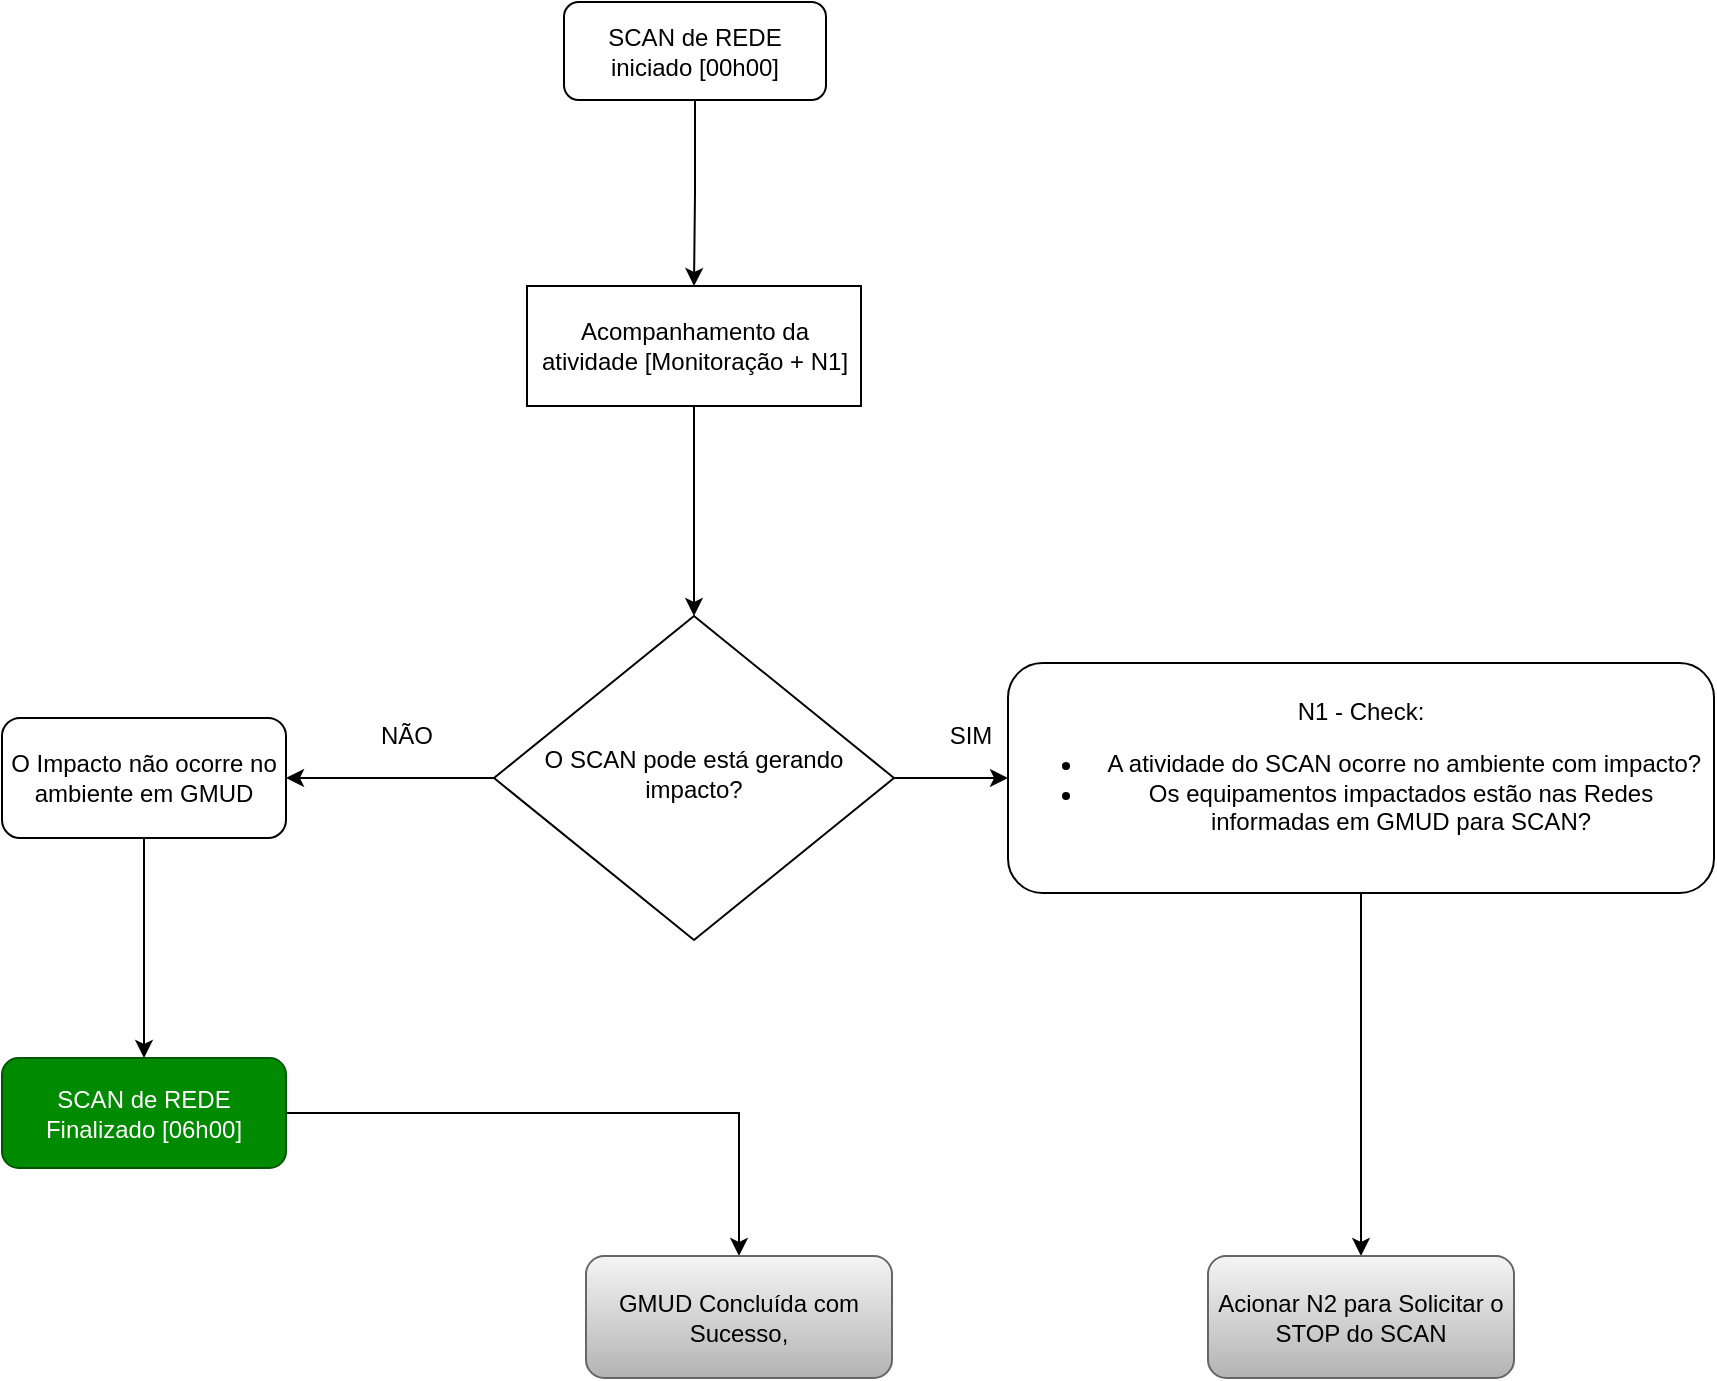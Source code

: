 <mxfile version="21.0.8" type="github">
  <diagram id="C5RBs43oDa-KdzZeNtuy" name="Page-1">
    <mxGraphModel dx="1434" dy="754" grid="0" gridSize="10" guides="1" tooltips="1" connect="1" arrows="1" fold="1" page="1" pageScale="1" pageWidth="827" pageHeight="1169" math="0" shadow="0">
      <root>
        <mxCell id="WIyWlLk6GJQsqaUBKTNV-0" />
        <mxCell id="WIyWlLk6GJQsqaUBKTNV-1" parent="WIyWlLk6GJQsqaUBKTNV-0" />
        <mxCell id="_X4PcI74t75V71Dqwnn3-6" value="" style="edgeStyle=orthogonalEdgeStyle;rounded=0;orthogonalLoop=1;jettySize=auto;html=1;entryX=0;entryY=0.5;entryDx=0;entryDy=0;" parent="WIyWlLk6GJQsqaUBKTNV-1" source="WIyWlLk6GJQsqaUBKTNV-6" target="x7gvPWtZi-XUU4ScJdFL-6" edge="1">
          <mxGeometry relative="1" as="geometry">
            <mxPoint x="581" y="423" as="targetPoint" />
          </mxGeometry>
        </mxCell>
        <mxCell id="_X4PcI74t75V71Dqwnn3-18" value="" style="edgeStyle=orthogonalEdgeStyle;rounded=0;orthogonalLoop=1;jettySize=auto;html=1;" parent="WIyWlLk6GJQsqaUBKTNV-1" source="WIyWlLk6GJQsqaUBKTNV-6" target="x7gvPWtZi-XUU4ScJdFL-5" edge="1">
          <mxGeometry relative="1" as="geometry">
            <mxPoint x="142" y="423" as="targetPoint" />
          </mxGeometry>
        </mxCell>
        <mxCell id="WIyWlLk6GJQsqaUBKTNV-6" value="O SCAN pode está gerando impacto?" style="rhombus;whiteSpace=wrap;html=1;shadow=0;fontFamily=Helvetica;fontSize=12;align=center;strokeWidth=1;spacing=6;spacingTop=-4;" parent="WIyWlLk6GJQsqaUBKTNV-1" vertex="1">
          <mxGeometry x="268" y="342" width="200" height="162" as="geometry" />
        </mxCell>
        <mxCell id="_X4PcI74t75V71Dqwnn3-10" value="" style="edgeStyle=orthogonalEdgeStyle;rounded=0;orthogonalLoop=1;jettySize=auto;html=1;entryX=0.5;entryY=0;entryDx=0;entryDy=0;" parent="WIyWlLk6GJQsqaUBKTNV-1" source="WIyWlLk6GJQsqaUBKTNV-7" target="x7gvPWtZi-XUU4ScJdFL-0" edge="1">
          <mxGeometry relative="1" as="geometry" />
        </mxCell>
        <mxCell id="WIyWlLk6GJQsqaUBKTNV-7" value="SCAN de REDE iniciado [00h00]" style="rounded=1;whiteSpace=wrap;html=1;fontSize=12;glass=0;strokeWidth=1;shadow=0;" parent="WIyWlLk6GJQsqaUBKTNV-1" vertex="1">
          <mxGeometry x="303" y="35" width="131" height="49" as="geometry" />
        </mxCell>
        <mxCell id="_X4PcI74t75V71Dqwnn3-21" value="" style="edgeStyle=orthogonalEdgeStyle;rounded=0;orthogonalLoop=1;jettySize=auto;html=1;" parent="WIyWlLk6GJQsqaUBKTNV-1" source="_X4PcI74t75V71Dqwnn3-2" target="_X4PcI74t75V71Dqwnn3-11" edge="1">
          <mxGeometry relative="1" as="geometry" />
        </mxCell>
        <mxCell id="_X4PcI74t75V71Dqwnn3-2" value="SCAN de REDE Finalizado [06h00]" style="rounded=1;whiteSpace=wrap;html=1;fontSize=12;glass=0;strokeWidth=1;shadow=0;fillColor=#008a00;fontColor=#ffffff;strokeColor=#005700;" parent="WIyWlLk6GJQsqaUBKTNV-1" vertex="1">
          <mxGeometry x="22" y="563" width="142" height="55" as="geometry" />
        </mxCell>
        <mxCell id="_X4PcI74t75V71Dqwnn3-11" value="&lt;div&gt;GMUD Concluída com Sucesso,&lt;/div&gt;" style="rounded=1;whiteSpace=wrap;html=1;fontSize=12;glass=0;strokeWidth=1;shadow=0;fillColor=#f5f5f5;gradientColor=#b3b3b3;strokeColor=#666666;" parent="WIyWlLk6GJQsqaUBKTNV-1" vertex="1">
          <mxGeometry x="314" y="662" width="153" height="61" as="geometry" />
        </mxCell>
        <mxCell id="x7gvPWtZi-XUU4ScJdFL-1" style="edgeStyle=orthogonalEdgeStyle;rounded=0;orthogonalLoop=1;jettySize=auto;html=1;exitX=0.5;exitY=1;exitDx=0;exitDy=0;" edge="1" parent="WIyWlLk6GJQsqaUBKTNV-1" source="x7gvPWtZi-XUU4ScJdFL-0" target="WIyWlLk6GJQsqaUBKTNV-6">
          <mxGeometry relative="1" as="geometry">
            <mxPoint x="366" y="378" as="targetPoint" />
          </mxGeometry>
        </mxCell>
        <mxCell id="x7gvPWtZi-XUU4ScJdFL-0" value="Acompanhamento da atividade [Monitoração + N1]" style="rounded=0;whiteSpace=wrap;html=1;" vertex="1" parent="WIyWlLk6GJQsqaUBKTNV-1">
          <mxGeometry x="284.5" y="177" width="167" height="60" as="geometry" />
        </mxCell>
        <mxCell id="x7gvPWtZi-XUU4ScJdFL-10" value="" style="edgeStyle=orthogonalEdgeStyle;rounded=0;orthogonalLoop=1;jettySize=auto;html=1;" edge="1" parent="WIyWlLk6GJQsqaUBKTNV-1" source="x7gvPWtZi-XUU4ScJdFL-5" target="_X4PcI74t75V71Dqwnn3-2">
          <mxGeometry relative="1" as="geometry" />
        </mxCell>
        <mxCell id="x7gvPWtZi-XUU4ScJdFL-5" value="O Impacto não ocorre no ambiente em GMUD" style="rounded=1;whiteSpace=wrap;html=1;" vertex="1" parent="WIyWlLk6GJQsqaUBKTNV-1">
          <mxGeometry x="22" y="393" width="142" height="60" as="geometry" />
        </mxCell>
        <mxCell id="x7gvPWtZi-XUU4ScJdFL-13" value="" style="edgeStyle=orthogonalEdgeStyle;rounded=0;orthogonalLoop=1;jettySize=auto;html=1;entryX=0.5;entryY=0;entryDx=0;entryDy=0;" edge="1" parent="WIyWlLk6GJQsqaUBKTNV-1" source="x7gvPWtZi-XUU4ScJdFL-6" target="x7gvPWtZi-XUU4ScJdFL-11">
          <mxGeometry relative="1" as="geometry">
            <mxPoint x="701.5" y="588" as="targetPoint" />
          </mxGeometry>
        </mxCell>
        <mxCell id="x7gvPWtZi-XUU4ScJdFL-6" value="&lt;div&gt;N1 - Check:&lt;/div&gt;&lt;ul&gt;&lt;li&gt;&amp;nbsp;A atividade do SCAN ocorre no ambiente com impacto?&lt;/li&gt;&lt;li&gt;Os equipamentos impactados estão nas Redes informadas em GMUD para SCAN?&lt;/li&gt;&lt;/ul&gt;" style="rounded=1;whiteSpace=wrap;html=1;" vertex="1" parent="WIyWlLk6GJQsqaUBKTNV-1">
          <mxGeometry x="525" y="365.5" width="353" height="115" as="geometry" />
        </mxCell>
        <mxCell id="x7gvPWtZi-XUU4ScJdFL-7" value="NÃO" style="text;html=1;align=center;verticalAlign=middle;resizable=0;points=[];autosize=1;strokeColor=none;fillColor=none;" vertex="1" parent="WIyWlLk6GJQsqaUBKTNV-1">
          <mxGeometry x="202" y="389" width="43" height="26" as="geometry" />
        </mxCell>
        <mxCell id="x7gvPWtZi-XUU4ScJdFL-8" value="SIM" style="text;html=1;align=center;verticalAlign=middle;resizable=0;points=[];autosize=1;strokeColor=none;fillColor=none;" vertex="1" parent="WIyWlLk6GJQsqaUBKTNV-1">
          <mxGeometry x="487" y="389" width="38" height="26" as="geometry" />
        </mxCell>
        <mxCell id="x7gvPWtZi-XUU4ScJdFL-11" value="Acionar N2 para Solicitar o STOP do SCAN" style="rounded=1;whiteSpace=wrap;html=1;fontSize=12;glass=0;strokeWidth=1;shadow=0;fillColor=#f5f5f5;gradientColor=#b3b3b3;strokeColor=#666666;" vertex="1" parent="WIyWlLk6GJQsqaUBKTNV-1">
          <mxGeometry x="625" y="662" width="153" height="61" as="geometry" />
        </mxCell>
      </root>
    </mxGraphModel>
  </diagram>
</mxfile>
